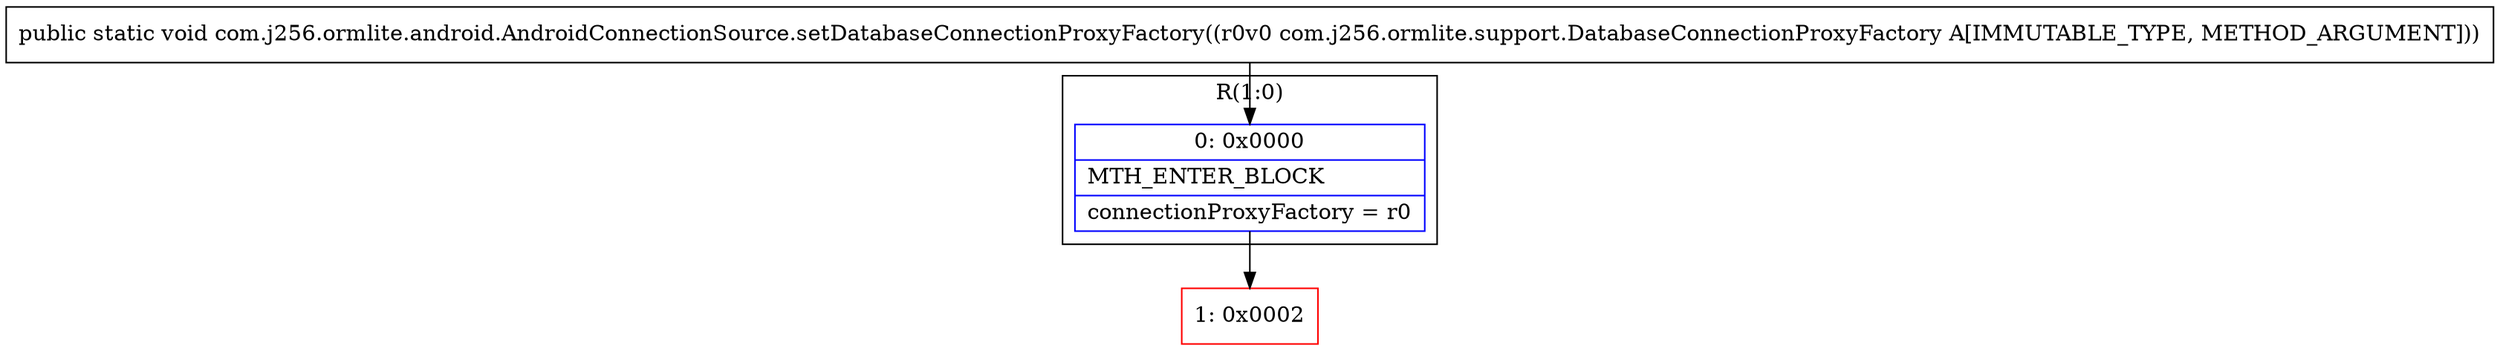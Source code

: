 digraph "CFG forcom.j256.ormlite.android.AndroidConnectionSource.setDatabaseConnectionProxyFactory(Lcom\/j256\/ormlite\/support\/DatabaseConnectionProxyFactory;)V" {
subgraph cluster_Region_282972590 {
label = "R(1:0)";
node [shape=record,color=blue];
Node_0 [shape=record,label="{0\:\ 0x0000|MTH_ENTER_BLOCK\l|connectionProxyFactory = r0\l}"];
}
Node_1 [shape=record,color=red,label="{1\:\ 0x0002}"];
MethodNode[shape=record,label="{public static void com.j256.ormlite.android.AndroidConnectionSource.setDatabaseConnectionProxyFactory((r0v0 com.j256.ormlite.support.DatabaseConnectionProxyFactory A[IMMUTABLE_TYPE, METHOD_ARGUMENT])) }"];
MethodNode -> Node_0;
Node_0 -> Node_1;
}

